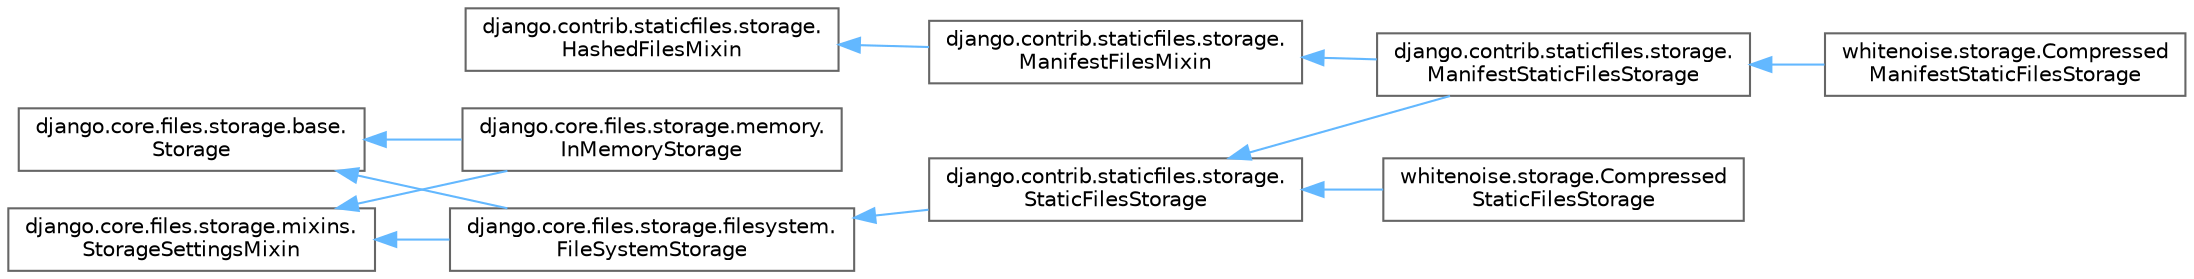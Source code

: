 digraph "Graphical Class Hierarchy"
{
 // LATEX_PDF_SIZE
  bgcolor="transparent";
  edge [fontname=Helvetica,fontsize=10,labelfontname=Helvetica,labelfontsize=10];
  node [fontname=Helvetica,fontsize=10,shape=box,height=0.2,width=0.4];
  rankdir="LR";
  Node0 [id="Node000000",label="django.contrib.staticfiles.storage.\lHashedFilesMixin",height=0.2,width=0.4,color="grey40", fillcolor="white", style="filled",URL="$classdjango_1_1contrib_1_1staticfiles_1_1storage_1_1_hashed_files_mixin.html",tooltip=" "];
  Node0 -> Node1 [id="edge1290_Node000000_Node000001",dir="back",color="steelblue1",style="solid",tooltip=" "];
  Node1 [id="Node000001",label="django.contrib.staticfiles.storage.\lManifestFilesMixin",height=0.2,width=0.4,color="grey40", fillcolor="white", style="filled",URL="$classdjango_1_1contrib_1_1staticfiles_1_1storage_1_1_manifest_files_mixin.html",tooltip=" "];
  Node1 -> Node2 [id="edge1291_Node000001_Node000002",dir="back",color="steelblue1",style="solid",tooltip=" "];
  Node2 [id="Node000002",label="django.contrib.staticfiles.storage.\lManifestStaticFilesStorage",height=0.2,width=0.4,color="grey40", fillcolor="white", style="filled",URL="$classdjango_1_1contrib_1_1staticfiles_1_1storage_1_1_manifest_static_files_storage.html",tooltip=" "];
  Node2 -> Node3 [id="edge1292_Node000002_Node000003",dir="back",color="steelblue1",style="solid",tooltip=" "];
  Node3 [id="Node000003",label="whitenoise.storage.Compressed\lManifestStaticFilesStorage",height=0.2,width=0.4,color="grey40", fillcolor="white", style="filled",URL="$classwhitenoise_1_1storage_1_1_compressed_manifest_static_files_storage.html",tooltip=" "];
  Node7 [id="Node000007",label="django.core.files.storage.base.\lStorage",height=0.2,width=0.4,color="grey40", fillcolor="white", style="filled",URL="$classdjango_1_1core_1_1files_1_1storage_1_1base_1_1_storage.html",tooltip=" "];
  Node7 -> Node6 [id="edge1293_Node000007_Node000006",dir="back",color="steelblue1",style="solid",tooltip=" "];
  Node6 [id="Node000006",label="django.core.files.storage.filesystem.\lFileSystemStorage",height=0.2,width=0.4,color="grey40", fillcolor="white", style="filled",URL="$classdjango_1_1core_1_1files_1_1storage_1_1filesystem_1_1_file_system_storage.html",tooltip=" "];
  Node6 -> Node4 [id="edge1294_Node000006_Node000004",dir="back",color="steelblue1",style="solid",tooltip=" "];
  Node4 [id="Node000004",label="django.contrib.staticfiles.storage.\lStaticFilesStorage",height=0.2,width=0.4,color="grey40", fillcolor="white", style="filled",URL="$classdjango_1_1contrib_1_1staticfiles_1_1storage_1_1_static_files_storage.html",tooltip=" "];
  Node4 -> Node2 [id="edge1295_Node000004_Node000002",dir="back",color="steelblue1",style="solid",tooltip=" "];
  Node4 -> Node5 [id="edge1296_Node000004_Node000005",dir="back",color="steelblue1",style="solid",tooltip=" "];
  Node5 [id="Node000005",label="whitenoise.storage.Compressed\lStaticFilesStorage",height=0.2,width=0.4,color="grey40", fillcolor="white", style="filled",URL="$classwhitenoise_1_1storage_1_1_compressed_static_files_storage.html",tooltip=" "];
  Node7 -> Node8 [id="edge1297_Node000007_Node000008",dir="back",color="steelblue1",style="solid",tooltip=" "];
  Node8 [id="Node000008",label="django.core.files.storage.memory.\lInMemoryStorage",height=0.2,width=0.4,color="grey40", fillcolor="white", style="filled",URL="$classdjango_1_1core_1_1files_1_1storage_1_1memory_1_1_in_memory_storage.html",tooltip=" "];
  Node9 [id="Node000009",label="django.core.files.storage.mixins.\lStorageSettingsMixin",height=0.2,width=0.4,color="grey40", fillcolor="white", style="filled",URL="$classdjango_1_1core_1_1files_1_1storage_1_1mixins_1_1_storage_settings_mixin.html",tooltip=" "];
  Node9 -> Node6 [id="edge1298_Node000009_Node000006",dir="back",color="steelblue1",style="solid",tooltip=" "];
  Node9 -> Node8 [id="edge1299_Node000009_Node000008",dir="back",color="steelblue1",style="solid",tooltip=" "];
}

